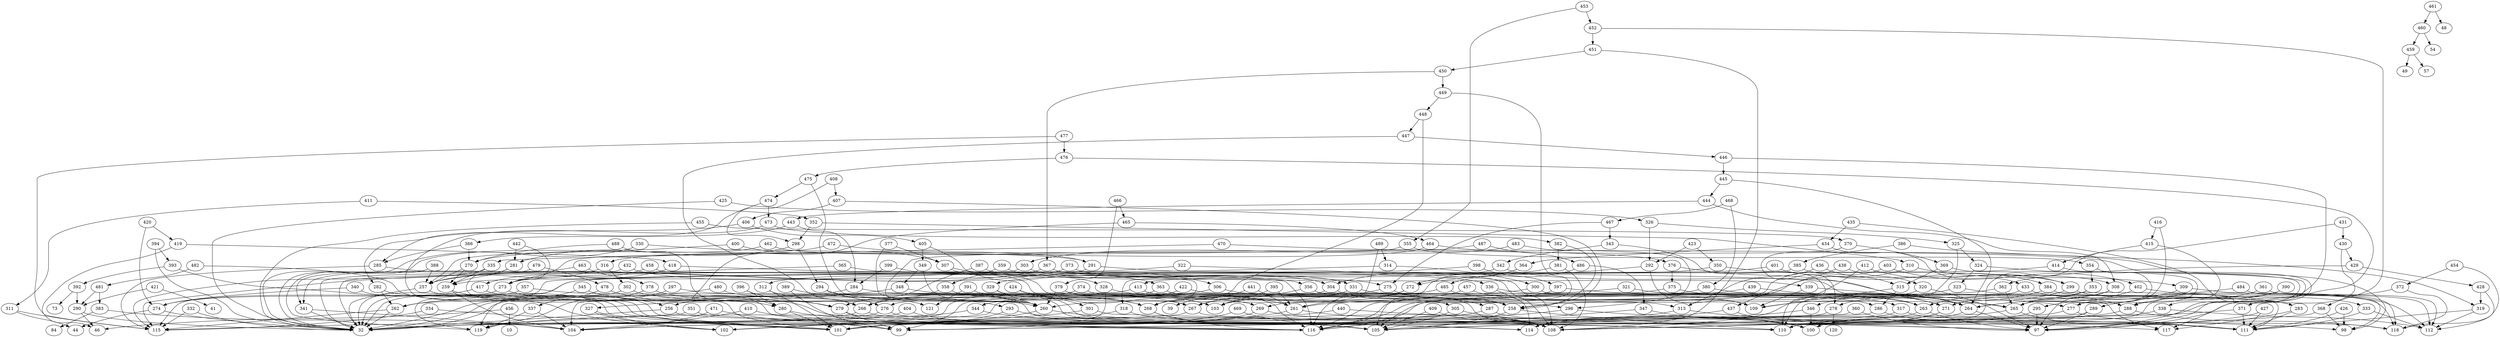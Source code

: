 digraph Pairs {
	256 -> 32
	256 -> 116
	257 -> 101
	257 -> 32
	258 -> 105
	258 -> 110
	259 -> 256
	259 -> 104
	260 -> 101
	260 -> 114
	261 -> 101
	261 -> 110
	262 -> 115
	262 -> 32
	263 -> 97
	263 -> 116
	264 -> 97
	264 -> 114
	265 -> 111
	265 -> 114
	266 -> 32
	266 -> 108
	267 -> 32
	267 -> 97
	268 -> 105
	268 -> 116
	269 -> 101
	269 -> 100
	270 -> 259
	270 -> 257
	271 -> 110
	271 -> 100
	272 -> 261
	272 -> 116
	273 -> 121
	273 -> 32
	274 -> 44
	274 -> 32
	275 -> 258
	275 -> 103
	276 -> 114
	276 -> 32
	277 -> 114
	277 -> 111
	278 -> 101
	278 -> 120
	279 -> 105
	279 -> 99
	280 -> 101
	280 -> 116
	281 -> 259
	281 -> 101
	282 -> 101
	282 -> 262
	283 -> 111
	283 -> 117
	284 -> 32
	284 -> 258
	285 -> 115
	285 -> 116
	286 -> 99
	286 -> 111
	287 -> 104
	287 -> 111
	288 -> 118
	288 -> 105
	289 -> 97
	289 -> 108
	290 -> 46
	290 -> 32
	291 -> 259
	291 -> 263
	292 -> 109
	292 -> 272
	293 -> 114
	293 -> 101
	294 -> 105
	294 -> 276
	295 -> 114
	295 -> 97
	296 -> 111
	296 -> 102
	297 -> 269
	297 -> 32
	298 -> 281
	298 -> 294
	299 -> 278
	299 -> 112
	300 -> 256
	300 -> 111
	301 -> 110
	301 -> 32
	302 -> 119
	302 -> 260
	303 -> 275
	303 -> 32
	304 -> 99
	304 -> 287
	305 -> 100
	305 -> 105
	306 -> 266
	306 -> 264
	307 -> 306
	307 -> 103
	308 -> 97
	308 -> 271
	309 -> 98
	309 -> 295
	310 -> 309
	310 -> 258
	311 -> 115
	311 -> 44
	312 -> 266
	312 -> 101
	313 -> 98
	313 -> 101
	314 -> 300
	314 -> 32
	315 -> 286
	315 -> 109
	316 -> 302
	316 -> 257
	317 -> 105
	317 -> 118
	318 -> 101
	318 -> 108
	319 -> 111
	319 -> 112
	320 -> 109
	320 -> 97
	321 -> 283
	321 -> 276
	322 -> 108
	322 -> 273
	323 -> 261
	323 -> 288
	324 -> 323
	324 -> 277
	325 -> 324
	325 -> 110
	326 -> 325
	326 -> 292
	327 -> 102
	327 -> 102
	328 -> 261
	328 -> 99
	329 -> 260
	329 -> 105
	330 -> 291
	330 -> 32
	331 -> 109
	331 -> 268
	332 -> 32
	332 -> 115
	333 -> 112
	333 -> 111
	334 -> 101
	334 -> 115
	335 -> 115
	335 -> 259
	336 -> 114
	336 -> 263
	337 -> 119
	337 -> 104
	338 -> 112
	338 -> 108
	339 -> 109
	339 -> 265
	340 -> 101
	340 -> 274
	341 -> 104
	341 -> 32
	342 -> 312
	342 -> 264
	343 -> 342
	343 -> 110
	344 -> 110
	344 -> 115
	345 -> 105
	345 -> 262
	346 -> 100
	346 -> 101
	347 -> 105
	347 -> 100
	348 -> 305
	348 -> 327
	349 -> 348
	349 -> 260
	350 -> 299
	350 -> 329
	351 -> 116
	351 -> 32
	352 -> 298
	352 -> 310
	353 -> 265
	353 -> 263
	354 -> 353
	354 -> 265
	355 -> 354
	355 -> 273
	356 -> 267
	356 -> 108
	357 -> 115
	357 -> 269
	358 -> 266
	358 -> 105
	359 -> 358
	359 -> 331
	360 -> 99
	360 -> 97
	361 -> 112
	361 -> 277
	362 -> 265
	362 -> 116
	363 -> 102
	363 -> 265
	364 -> 272
	364 -> 105
	365 -> 336
	365 -> 115
	366 -> 270
	366 -> 285
	367 -> 108
	367 -> 257
	368 -> 97
	368 -> 98
	369 -> 315
	369 -> 338
	370 -> 369
	370 -> 278
	371 -> 111
	371 -> 108
	372 -> 371
	372 -> 118
	373 -> 339
	373 -> 257
	374 -> 296
	374 -> 32
	375 -> 102
	375 -> 283
	376 -> 375
	376 -> 271
	377 -> 307
	377 -> 260
	378 -> 119
	378 -> 268
	379 -> 116
	379 -> 260
	380 -> 267
	380 -> 271
	381 -> 304
	381 -> 108
	382 -> 381
	382 -> 258
	383 -> 84
	383 -> 104
	384 -> 346
	384 -> 118
	385 -> 384
	385 -> 318
	386 -> 385
	386 -> 319
	387 -> 304
	387 -> 279
	388 -> 119
	388 -> 257
	389 -> 99
	389 -> 293
	390 -> 288
	390 -> 100
	391 -> 268
	391 -> 121
	392 -> 290
	392 -> 73
	393 -> 392
	393 -> 102
	394 -> 393
	394 -> 32
	395 -> 103
	395 -> 261
	396 -> 280
	396 -> 279
	397 -> 103
	397 -> 277
	398 -> 397
	398 -> 119
	399 -> 284
	399 -> 267
	400 -> 307
	400 -> 257
	401 -> 308
	401 -> 32
	402 -> 118
	402 -> 264
	403 -> 402
	403 -> 105
	404 -> 108
	404 -> 32
	405 -> 349
	405 -> 328
	406 -> 405
	406 -> 282
	407 -> 406
	407 -> 258
	408 -> 407
	408 -> 298
	409 -> 105
	409 -> 108
	410 -> 116
	410 -> 104
	411 -> 352
	411 -> 311
	412 -> 299
	412 -> 108
	413 -> 313
	413 -> 104
	414 -> 413
	414 -> 97
	415 -> 414
	415 -> 288
	416 -> 415
	416 -> 265
	417 -> 274
	417 -> 280
	418 -> 417
	418 -> 356
	419 -> 418
	419 -> 46
	420 -> 419
	420 -> 274
	421 -> 41
	421 -> 290
	422 -> 262
	422 -> 117
	423 -> 350
	423 -> 292
	424 -> 267
	424 -> 301
	425 -> 326
	425 -> 32
	426 -> 98
	426 -> 111
	427 -> 111
	427 -> 110
	428 -> 319
	428 -> 112
	429 -> 428
	429 -> 362
	430 -> 429
	430 -> 117
	431 -> 430
	431 -> 110
	432 -> 363
	432 -> 32
	433 -> 333
	433 -> 116
	434 -> 433
	434 -> 364
	435 -> 434
	435 -> 289
	436 -> 313
	436 -> 315
	437 -> 104
	437 -> 117
	438 -> 437
	438 -> 320
	439 -> 264
	439 -> 116
	440 -> 119
	440 -> 97
	441 -> 261
	441 -> 39
	442 -> 281
	442 -> 273
	443 -> 284
	443 -> 366
	444 -> 443
	444 -> 308
	445 -> 444
	445 -> 264
	446 -> 445
	446 -> 100
	447 -> 446
	447 -> 266
	448 -> 447
	448 -> 268
	449 -> 448
	449 -> 116
	450 -> 449
	450 -> 367
	451 -> 450
	451 -> 108
	452 -> 451
	452 -> 368
	453 -> 452
	453 -> 355
	454 -> 118
	454 -> 372
	455 -> 370
	455 -> 32
	456 -> 46
	456 -> 10
	457 -> 317
	457 -> 260
	458 -> 268
	458 -> 273
	459 -> 49
	459 -> 57
	460 -> 459
	460 -> 54
	461 -> 460
	461 -> 48
	462 -> 32
	462 -> 376
	463 -> 378
	463 -> 341
	464 -> 316
	464 -> 98
	465 -> 464
	465 -> 280
	466 -> 465
	466 -> 379
	467 -> 343
	467 -> 275
	468 -> 467
	468 -> 380
	469 -> 108
	469 -> 101
	470 -> 335
	470 -> 97
	471 -> 99
	471 -> 104
	472 -> 291
	472 -> 270
	473 -> 382
	473 -> 101
	474 -> 473
	474 -> 285
	475 -> 474
	475 -> 260
	476 -> 475
	476 -> 97
	477 -> 476
	477 -> 115
	478 -> 337
	478 -> 279
	479 -> 478
	479 -> 341
	480 -> 262
	480 -> 258
	481 -> 290
	481 -> 383
	482 -> 481
	482 -> 101
	483 -> 303
	483 -> 296
	484 -> 112
	484 -> 264
	485 -> 286
	485 -> 344
	486 -> 485
	486 -> 347
	487 -> 486
	487 -> 260
	488 -> 270
	488 -> 99
	489 -> 269
	489 -> 314
}
